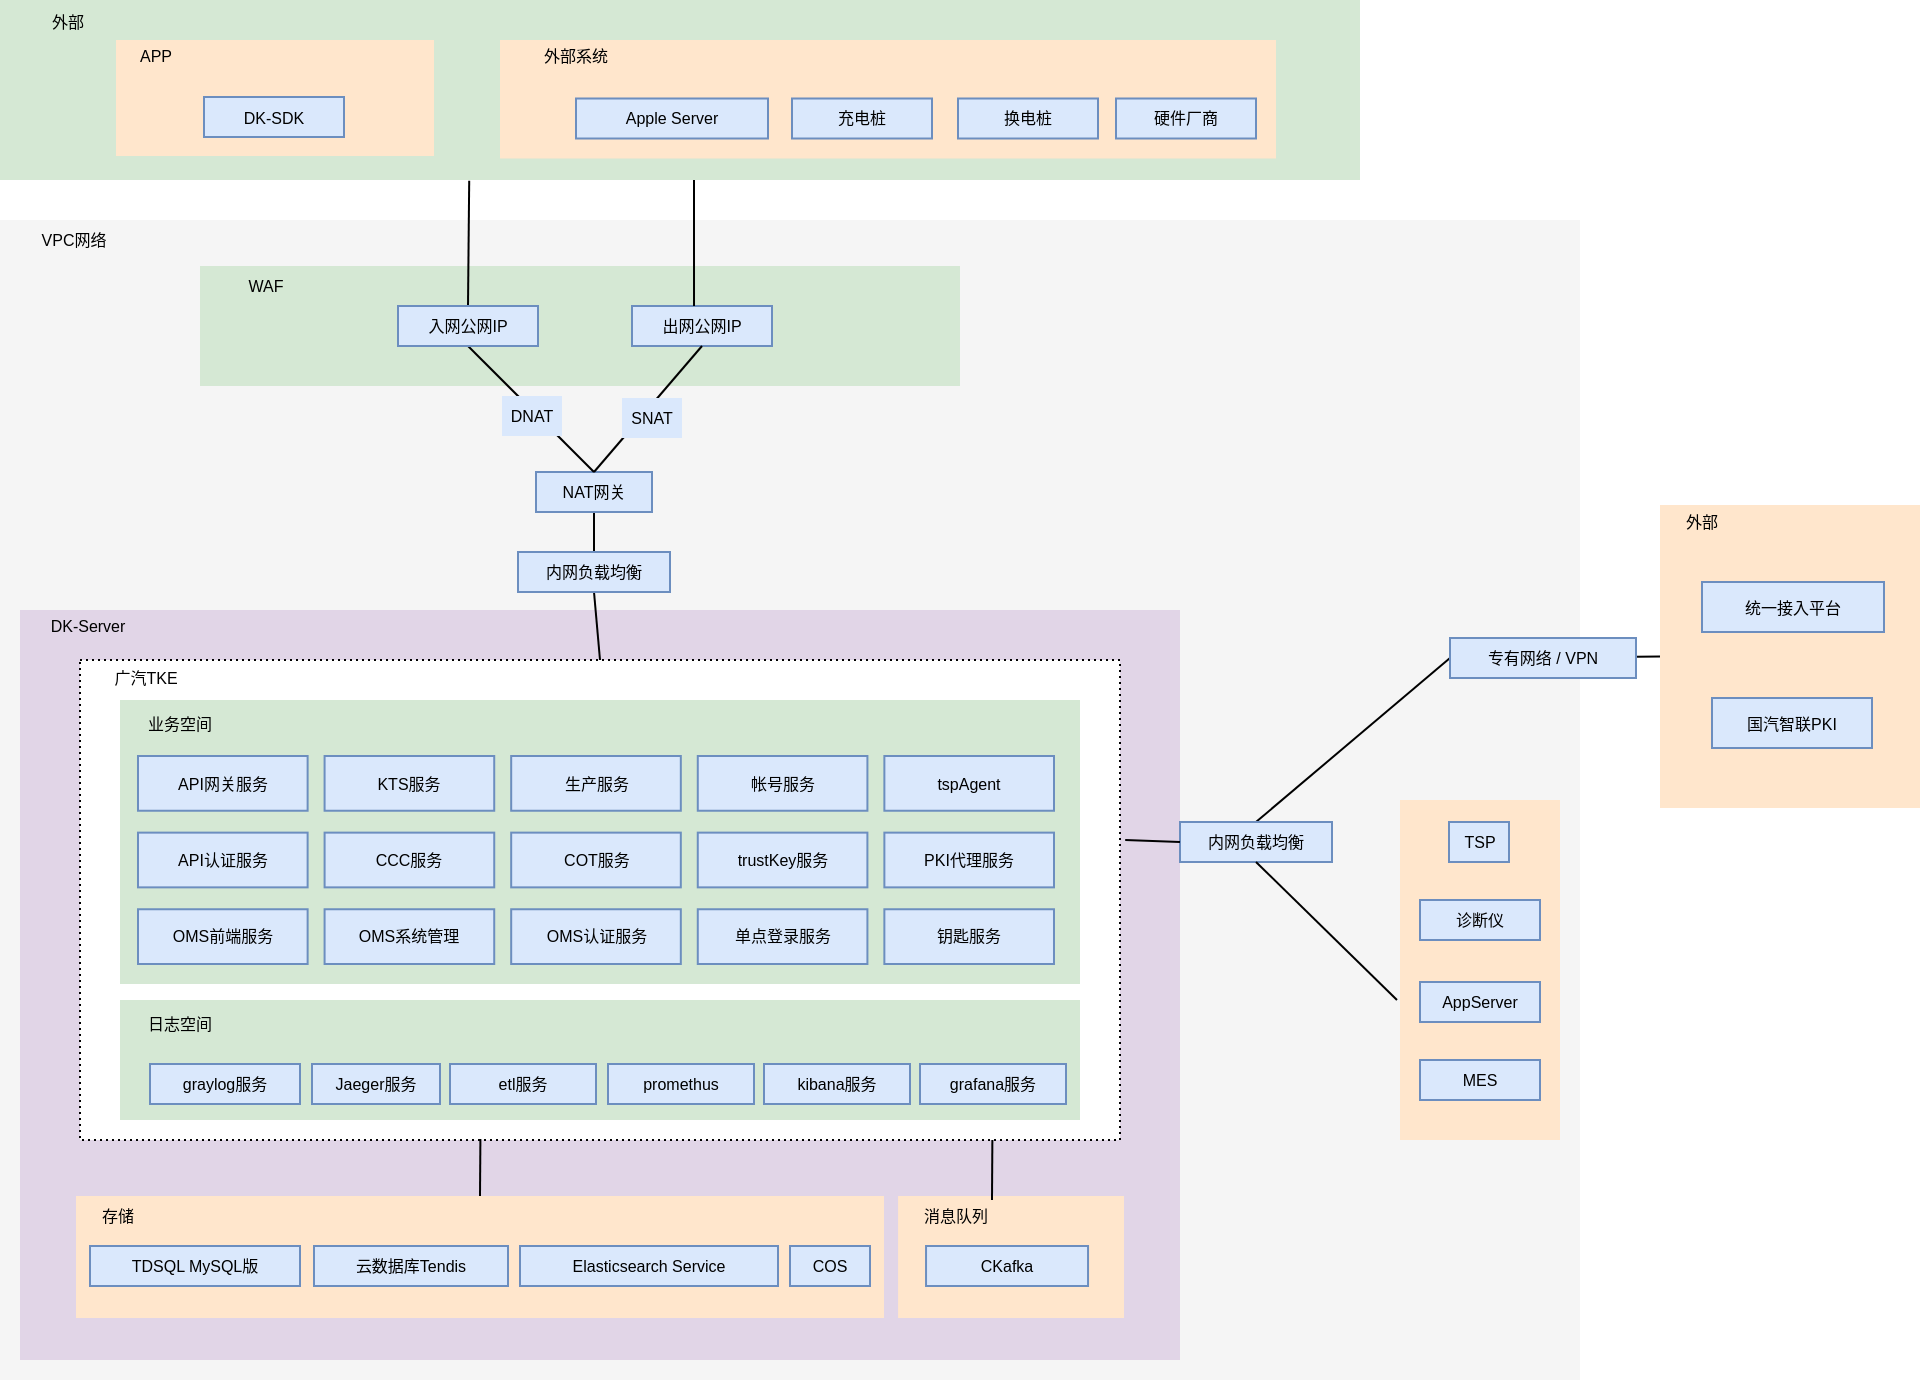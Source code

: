 <mxfile version="20.2.7" type="github">
  <diagram id="y-8d7s2m_3A8iTxBCaHQ" name="第 1 页">
    <mxGraphModel dx="1422" dy="786" grid="1" gridSize="10" guides="1" tooltips="1" connect="1" arrows="1" fold="1" page="1" pageScale="1" pageWidth="827" pageHeight="1169" math="0" shadow="0">
      <root>
        <mxCell id="0" />
        <mxCell id="1" parent="0" />
        <mxCell id="Il4r_xvN1UmDkrC7rbbu-105" value="" style="rounded=0;whiteSpace=wrap;html=1;fillColor=#d5e8d4;strokeColor=none;fontSize=8;" parent="1" vertex="1">
          <mxGeometry x="180" y="110" width="680" height="90" as="geometry" />
        </mxCell>
        <mxCell id="Il4r_xvN1UmDkrC7rbbu-77" value="" style="rounded=0;whiteSpace=wrap;html=1;fillColor=#f5f5f5;strokeColor=none;fontSize=8;fontColor=#333333;" parent="1" vertex="1">
          <mxGeometry x="180" y="220" width="790" height="580" as="geometry" />
        </mxCell>
        <mxCell id="RyvJBHffLk_NA9ZkUR7R-8" value="" style="rounded=0;whiteSpace=wrap;html=1;dashed=1;dashPattern=1 2;fontSize=8;fillColor=#e1d5e7;strokeColor=none;" parent="1" vertex="1">
          <mxGeometry x="190" y="415" width="580" height="375" as="geometry" />
        </mxCell>
        <mxCell id="Il4r_xvN1UmDkrC7rbbu-6" value="" style="rounded=0;whiteSpace=wrap;html=1;dashed=1;dashPattern=1 2;fontSize=8;" parent="1" vertex="1">
          <mxGeometry x="220" y="440" width="520" height="240" as="geometry" />
        </mxCell>
        <mxCell id="Il4r_xvN1UmDkrC7rbbu-79" value="" style="rounded=0;whiteSpace=wrap;html=1;fillColor=#d5e8d4;strokeColor=none;fontSize=8;" parent="1" vertex="1">
          <mxGeometry x="280" y="243" width="380" height="60" as="geometry" />
        </mxCell>
        <mxCell id="Il4r_xvN1UmDkrC7rbbu-57" value="" style="rounded=0;whiteSpace=wrap;html=1;fillColor=#ffe6cc;strokeColor=none;fontSize=8;" parent="1" vertex="1">
          <mxGeometry x="218" y="708" width="404" height="61" as="geometry" />
        </mxCell>
        <mxCell id="Il4r_xvN1UmDkrC7rbbu-15" value="" style="endArrow=none;html=1;rounded=0;entryX=0.5;entryY=0;entryDx=0;entryDy=0;exitX=0.5;exitY=1;exitDx=0;exitDy=0;fontSize=8;" parent="1" source="Il4r_xvN1UmDkrC7rbbu-46" target="Il4r_xvN1UmDkrC7rbbu-36" edge="1">
          <mxGeometry width="50" height="50" relative="1" as="geometry">
            <mxPoint x="-20" y="540" as="sourcePoint" />
            <mxPoint x="80" y="538.93" as="targetPoint" />
          </mxGeometry>
        </mxCell>
        <mxCell id="Il4r_xvN1UmDkrC7rbbu-7" value="&lt;font style=&quot;font-size: 8px;&quot;&gt;广汽TKE&lt;/font&gt;" style="rounded=0;whiteSpace=wrap;html=1;fillColor=none;strokeColor=none;fontSize=8;" parent="1" vertex="1">
          <mxGeometry x="220" y="439" width="66" height="20" as="geometry" />
        </mxCell>
        <mxCell id="Il4r_xvN1UmDkrC7rbbu-25" value="" style="rounded=0;whiteSpace=wrap;html=1;fillColor=#d5e8d4;strokeColor=none;fontSize=8;" parent="1" vertex="1">
          <mxGeometry x="240" y="460" width="480" height="142" as="geometry" />
        </mxCell>
        <mxCell id="Il4r_xvN1UmDkrC7rbbu-27" value="业务空间" style="rounded=0;whiteSpace=wrap;html=1;fillColor=none;strokeColor=none;fontSize=8;" parent="1" vertex="1">
          <mxGeometry x="240" y="462" width="60" height="20" as="geometry" />
        </mxCell>
        <mxCell id="Il4r_xvN1UmDkrC7rbbu-35" value="" style="endArrow=none;html=1;rounded=0;fontSize=8;entryX=0.5;entryY=0;entryDx=0;entryDy=0;exitX=0.5;exitY=1;exitDx=0;exitDy=0;" parent="1" source="Il4r_xvN1UmDkrC7rbbu-36" target="Il4r_xvN1UmDkrC7rbbu-6" edge="1">
          <mxGeometry width="50" height="50" relative="1" as="geometry">
            <mxPoint x="110" y="537.83" as="sourcePoint" />
            <mxPoint x="204" y="538.05" as="targetPoint" />
          </mxGeometry>
        </mxCell>
        <mxCell id="Il4r_xvN1UmDkrC7rbbu-36" value="内网负载均衡" style="rounded=0;whiteSpace=wrap;html=1;fillColor=#dae8fc;strokeColor=#6c8ebf;fontSize=8;" parent="1" vertex="1">
          <mxGeometry x="439" y="386" width="76" height="20" as="geometry" />
        </mxCell>
        <mxCell id="Il4r_xvN1UmDkrC7rbbu-39" value="" style="rounded=0;whiteSpace=wrap;html=1;fillColor=#ffe6cc;strokeColor=none;fontSize=8;" parent="1" vertex="1">
          <mxGeometry x="1010" y="362.5" width="130" height="151.5" as="geometry" />
        </mxCell>
        <mxCell id="Il4r_xvN1UmDkrC7rbbu-40" value="外部" style="rounded=0;whiteSpace=wrap;html=1;strokeColor=none;fillColor=none;fontSize=8;" parent="1" vertex="1">
          <mxGeometry x="1002" y="361" width="58" height="20" as="geometry" />
        </mxCell>
        <mxCell id="Il4r_xvN1UmDkrC7rbbu-42" value="" style="endArrow=none;html=1;rounded=0;entryX=0;entryY=0.5;entryDx=0;entryDy=0;fontSize=8;exitX=0.5;exitY=0;exitDx=0;exitDy=0;" parent="1" source="Il4r_xvN1UmDkrC7rbbu-103" target="Il4r_xvN1UmDkrC7rbbu-41" edge="1">
          <mxGeometry width="50" height="50" relative="1" as="geometry">
            <mxPoint x="800.004" y="581.25" as="sourcePoint" />
            <mxPoint x="804.86" y="580" as="targetPoint" />
          </mxGeometry>
        </mxCell>
        <mxCell id="Il4r_xvN1UmDkrC7rbbu-43" value="" style="endArrow=none;html=1;rounded=0;fontSize=8;entryX=0;entryY=0.5;entryDx=0;entryDy=0;startArrow=none;" parent="1" source="Il4r_xvN1UmDkrC7rbbu-41" target="Il4r_xvN1UmDkrC7rbbu-39" edge="1">
          <mxGeometry width="50" height="50" relative="1" as="geometry">
            <mxPoint x="930" y="440" as="sourcePoint" />
            <mxPoint x="1047" y="551.5" as="targetPoint" />
          </mxGeometry>
        </mxCell>
        <mxCell id="Il4r_xvN1UmDkrC7rbbu-45" value="统一接入平台" style="rounded=0;whiteSpace=wrap;html=1;fillColor=#dae8fc;strokeColor=#6c8ebf;fontSize=8;" parent="1" vertex="1">
          <mxGeometry x="1031" y="401" width="91" height="25" as="geometry" />
        </mxCell>
        <mxCell id="Il4r_xvN1UmDkrC7rbbu-46" value="NAT网关" style="rounded=0;whiteSpace=wrap;html=1;fillColor=#dae8fc;strokeColor=#6c8ebf;fontSize=8;" parent="1" vertex="1">
          <mxGeometry x="448" y="346" width="58" height="20" as="geometry" />
        </mxCell>
        <mxCell id="Il4r_xvN1UmDkrC7rbbu-48" value="" style="endArrow=none;html=1;rounded=0;entryX=0.5;entryY=0;entryDx=0;entryDy=0;exitX=0.5;exitY=1;exitDx=0;exitDy=0;fontSize=8;" parent="1" target="Il4r_xvN1UmDkrC7rbbu-46" edge="1">
          <mxGeometry width="50" height="50" relative="1" as="geometry">
            <mxPoint x="414" y="283" as="sourcePoint" />
            <mxPoint x="-30" y="564.71" as="targetPoint" />
          </mxGeometry>
        </mxCell>
        <mxCell id="Il4r_xvN1UmDkrC7rbbu-99" value="DNAT" style="edgeLabel;align=center;verticalAlign=middle;resizable=0;points=[];fontSize=20;fontFamily=Architects Daughter;labelBackgroundColor=default;html=1;fontColor=none;noLabel=1;" parent="Il4r_xvN1UmDkrC7rbbu-48" vertex="1" connectable="0">
          <mxGeometry x="0.138" y="1" relative="1" as="geometry">
            <mxPoint as="offset" />
          </mxGeometry>
        </mxCell>
        <mxCell id="Il4r_xvN1UmDkrC7rbbu-49" value="出网公网IP" style="rounded=0;whiteSpace=wrap;html=1;fillColor=#dae8fc;strokeColor=#6c8ebf;fontSize=8;" parent="1" vertex="1">
          <mxGeometry x="496" y="263" width="70" height="20" as="geometry" />
        </mxCell>
        <mxCell id="Il4r_xvN1UmDkrC7rbbu-50" value="" style="endArrow=none;html=1;rounded=0;exitX=0.5;exitY=1;exitDx=0;exitDy=0;entryX=0.5;entryY=0;entryDx=0;entryDy=0;fontSize=8;" parent="1" source="Il4r_xvN1UmDkrC7rbbu-49" target="Il4r_xvN1UmDkrC7rbbu-46" edge="1">
          <mxGeometry width="50" height="50" relative="1" as="geometry">
            <mxPoint x="-100" y="595" as="sourcePoint" />
            <mxPoint x="115" y="450" as="targetPoint" />
          </mxGeometry>
        </mxCell>
        <mxCell id="Il4r_xvN1UmDkrC7rbbu-53" value="" style="endArrow=none;html=1;rounded=0;entryX=0.443;entryY=0;entryDx=0;entryDy=0;entryPerimeter=0;fontSize=8;" parent="1" target="Il4r_xvN1UmDkrC7rbbu-49" edge="1">
          <mxGeometry width="50" height="50" relative="1" as="geometry">
            <mxPoint x="527" y="200" as="sourcePoint" />
            <mxPoint x="183" y="351" as="targetPoint" />
          </mxGeometry>
        </mxCell>
        <mxCell id="Il4r_xvN1UmDkrC7rbbu-54" value="" style="endArrow=none;html=1;rounded=0;entryX=0.5;entryY=0;entryDx=0;entryDy=0;fontSize=8;exitX=0.345;exitY=1.004;exitDx=0;exitDy=0;exitPerimeter=0;" parent="1" source="Il4r_xvN1UmDkrC7rbbu-105" edge="1">
          <mxGeometry width="50" height="50" relative="1" as="geometry">
            <mxPoint x="410" y="200" as="sourcePoint" />
            <mxPoint x="414" y="263" as="targetPoint" />
          </mxGeometry>
        </mxCell>
        <mxCell id="Il4r_xvN1UmDkrC7rbbu-56" value="" style="endArrow=none;html=1;rounded=0;fontSize=8;exitX=0.385;exitY=0.998;exitDx=0;exitDy=0;exitPerimeter=0;entryX=0.5;entryY=0;entryDx=0;entryDy=0;" parent="1" source="Il4r_xvN1UmDkrC7rbbu-6" target="Il4r_xvN1UmDkrC7rbbu-57" edge="1">
          <mxGeometry width="50" height="50" relative="1" as="geometry">
            <mxPoint x="470" y="680" as="sourcePoint" />
            <mxPoint x="420" y="710" as="targetPoint" />
          </mxGeometry>
        </mxCell>
        <mxCell id="Il4r_xvN1UmDkrC7rbbu-58" value="存储" style="rounded=0;whiteSpace=wrap;html=1;strokeColor=none;fillColor=none;fontSize=8;" parent="1" vertex="1">
          <mxGeometry x="206" y="708" width="66" height="20" as="geometry" />
        </mxCell>
        <mxCell id="Il4r_xvN1UmDkrC7rbbu-61" value="Elasticsearch Service" style="rounded=0;whiteSpace=wrap;html=1;fillColor=#dae8fc;strokeColor=#6c8ebf;fontSize=8;" parent="1" vertex="1">
          <mxGeometry x="440" y="733" width="129" height="20" as="geometry" />
        </mxCell>
        <mxCell id="Il4r_xvN1UmDkrC7rbbu-63" value="TDSQL MySQL版" style="rounded=0;whiteSpace=wrap;html=1;fillColor=#dae8fc;strokeColor=#6c8ebf;fontSize=8;" parent="1" vertex="1">
          <mxGeometry x="225" y="733" width="105" height="20" as="geometry" />
        </mxCell>
        <mxCell id="Il4r_xvN1UmDkrC7rbbu-64" value="云数据库Tendis" style="rounded=0;whiteSpace=wrap;html=1;fillColor=#dae8fc;strokeColor=#6c8ebf;fontSize=8;" parent="1" vertex="1">
          <mxGeometry x="337" y="733" width="97" height="20" as="geometry" />
        </mxCell>
        <mxCell id="Il4r_xvN1UmDkrC7rbbu-76" value="" style="group" parent="1" vertex="1" connectable="0">
          <mxGeometry x="249" y="488" width="487" height="177" as="geometry" />
        </mxCell>
        <mxCell id="Il4r_xvN1UmDkrC7rbbu-26" value="API网关服务" style="rounded=0;whiteSpace=wrap;html=1;fillColor=#dae8fc;strokeColor=#6c8ebf;fontSize=8;verticalAlign=middle;flipH=1;" parent="Il4r_xvN1UmDkrC7rbbu-76" vertex="1">
          <mxGeometry width="84.815" height="27.368" as="geometry" />
        </mxCell>
        <mxCell id="Il4r_xvN1UmDkrC7rbbu-29" value="API认证服务" style="rounded=0;whiteSpace=wrap;html=1;fillColor=#dae8fc;strokeColor=#6c8ebf;fontSize=8;verticalAlign=middle;flipH=1;" parent="Il4r_xvN1UmDkrC7rbbu-76" vertex="1">
          <mxGeometry y="38.316" width="84.815" height="27.368" as="geometry" />
        </mxCell>
        <mxCell id="Il4r_xvN1UmDkrC7rbbu-66" value="KTS服务" style="rounded=0;whiteSpace=wrap;html=1;fillColor=#dae8fc;strokeColor=#6c8ebf;fontSize=8;verticalAlign=middle;" parent="Il4r_xvN1UmDkrC7rbbu-76" vertex="1">
          <mxGeometry x="93.296" width="84.815" height="27.368" as="geometry" />
        </mxCell>
        <mxCell id="Il4r_xvN1UmDkrC7rbbu-67" value="生产服务" style="rounded=0;whiteSpace=wrap;html=1;fillColor=#dae8fc;strokeColor=#6c8ebf;fontSize=8;verticalAlign=middle;" parent="Il4r_xvN1UmDkrC7rbbu-76" vertex="1">
          <mxGeometry x="186.593" width="84.815" height="27.368" as="geometry" />
        </mxCell>
        <mxCell id="Il4r_xvN1UmDkrC7rbbu-68" value="帐号服务" style="rounded=0;whiteSpace=wrap;html=1;fillColor=#dae8fc;strokeColor=#6c8ebf;fontSize=8;verticalAlign=middle;" parent="Il4r_xvN1UmDkrC7rbbu-76" vertex="1">
          <mxGeometry x="279.889" width="84.815" height="27.368" as="geometry" />
        </mxCell>
        <mxCell id="Il4r_xvN1UmDkrC7rbbu-69" value="tspAgent" style="rounded=0;whiteSpace=wrap;html=1;fillColor=#dae8fc;strokeColor=#6c8ebf;fontSize=8;verticalAlign=middle;" parent="Il4r_xvN1UmDkrC7rbbu-76" vertex="1">
          <mxGeometry x="373.185" width="84.815" height="27.368" as="geometry" />
        </mxCell>
        <mxCell id="Il4r_xvN1UmDkrC7rbbu-70" value="OMS认证服务" style="rounded=0;whiteSpace=wrap;html=1;fillColor=#dae8fc;strokeColor=#6c8ebf;fontSize=8;verticalAlign=middle;" parent="Il4r_xvN1UmDkrC7rbbu-76" vertex="1">
          <mxGeometry x="186.593" y="76.632" width="84.815" height="27.368" as="geometry" />
        </mxCell>
        <mxCell id="Il4r_xvN1UmDkrC7rbbu-30" value="CCC服务" style="rounded=0;whiteSpace=wrap;html=1;fillColor=#dae8fc;strokeColor=#6c8ebf;fontSize=8;verticalAlign=middle;flipH=1;" parent="Il4r_xvN1UmDkrC7rbbu-76" vertex="1">
          <mxGeometry x="93.296" y="38.316" width="84.815" height="27.368" as="geometry" />
        </mxCell>
        <mxCell id="Il4r_xvN1UmDkrC7rbbu-28" value="COT服务" style="rounded=0;whiteSpace=wrap;html=1;fillColor=#dae8fc;strokeColor=#6c8ebf;fontSize=8;verticalAlign=middle;flipH=1;" parent="Il4r_xvN1UmDkrC7rbbu-76" vertex="1">
          <mxGeometry x="186.593" y="38.316" width="84.815" height="27.368" as="geometry" />
        </mxCell>
        <mxCell id="Il4r_xvN1UmDkrC7rbbu-65" value="钥匙服务" style="rounded=0;whiteSpace=wrap;html=1;fillColor=#dae8fc;strokeColor=#6c8ebf;fontSize=8;verticalAlign=middle;flipH=1;" parent="Il4r_xvN1UmDkrC7rbbu-76" vertex="1">
          <mxGeometry x="373.185" y="76.632" width="84.815" height="27.368" as="geometry" />
        </mxCell>
        <mxCell id="Il4r_xvN1UmDkrC7rbbu-71" value="OMS前端服务" style="rounded=0;whiteSpace=wrap;html=1;fillColor=#dae8fc;strokeColor=#6c8ebf;fontSize=8;verticalAlign=middle;" parent="Il4r_xvN1UmDkrC7rbbu-76" vertex="1">
          <mxGeometry y="76.632" width="84.815" height="27.368" as="geometry" />
        </mxCell>
        <mxCell id="Il4r_xvN1UmDkrC7rbbu-72" value="单点登录服务" style="rounded=0;whiteSpace=wrap;html=1;fillColor=#dae8fc;strokeColor=#6c8ebf;fontSize=8;verticalAlign=middle;" parent="Il4r_xvN1UmDkrC7rbbu-76" vertex="1">
          <mxGeometry x="279.889" y="76.632" width="84.815" height="27.368" as="geometry" />
        </mxCell>
        <mxCell id="Il4r_xvN1UmDkrC7rbbu-73" value="OMS系统管理" style="rounded=0;whiteSpace=wrap;html=1;fillColor=#dae8fc;strokeColor=#6c8ebf;fontSize=8;verticalAlign=middle;" parent="Il4r_xvN1UmDkrC7rbbu-76" vertex="1">
          <mxGeometry x="93.296" y="76.632" width="84.815" height="27.368" as="geometry" />
        </mxCell>
        <mxCell id="Il4r_xvN1UmDkrC7rbbu-74" value="PKI代理服务" style="rounded=0;whiteSpace=wrap;html=1;fillColor=#dae8fc;strokeColor=#6c8ebf;fontSize=8;verticalAlign=middle;" parent="Il4r_xvN1UmDkrC7rbbu-76" vertex="1">
          <mxGeometry x="373.185" y="38.316" width="84.815" height="27.368" as="geometry" />
        </mxCell>
        <mxCell id="Il4r_xvN1UmDkrC7rbbu-75" value="trustKey服务" style="rounded=0;whiteSpace=wrap;html=1;fillColor=#dae8fc;strokeColor=#6c8ebf;fontSize=8;verticalAlign=middle;flipH=1;" parent="Il4r_xvN1UmDkrC7rbbu-76" vertex="1">
          <mxGeometry x="279.889" y="38.316" width="84.815" height="27.368" as="geometry" />
        </mxCell>
        <mxCell id="Il4r_xvN1UmDkrC7rbbu-78" value="&lt;font style=&quot;font-size: 8px;&quot;&gt;VPC网络&lt;/font&gt;" style="rounded=0;whiteSpace=wrap;html=1;fillColor=none;strokeColor=none;fontSize=8;" parent="1" vertex="1">
          <mxGeometry x="184" y="220" width="66" height="20" as="geometry" />
        </mxCell>
        <mxCell id="Il4r_xvN1UmDkrC7rbbu-80" value="&lt;font style=&quot;font-size: 8px;&quot;&gt;WAF&lt;/font&gt;" style="rounded=0;whiteSpace=wrap;html=1;fillColor=none;strokeColor=none;fontSize=8;" parent="1" vertex="1">
          <mxGeometry x="280" y="243" width="66" height="20" as="geometry" />
        </mxCell>
        <mxCell id="Il4r_xvN1UmDkrC7rbbu-89" value="" style="group" parent="1" vertex="1" connectable="0">
          <mxGeometry x="240" y="610" width="480" height="60" as="geometry" />
        </mxCell>
        <mxCell id="Il4r_xvN1UmDkrC7rbbu-18" value="" style="rounded=0;whiteSpace=wrap;html=1;fillColor=#d5e8d4;strokeColor=none;fontSize=8;" parent="Il4r_xvN1UmDkrC7rbbu-89" vertex="1">
          <mxGeometry width="480" height="60" as="geometry" />
        </mxCell>
        <mxCell id="Il4r_xvN1UmDkrC7rbbu-19" value="graylog服务" style="rounded=0;whiteSpace=wrap;html=1;fillColor=#dae8fc;strokeColor=#6c8ebf;fontSize=8;flipH=0;flipV=1;" parent="Il4r_xvN1UmDkrC7rbbu-89" vertex="1">
          <mxGeometry x="15" y="32" width="75" height="20" as="geometry" />
        </mxCell>
        <mxCell id="Il4r_xvN1UmDkrC7rbbu-23" value="日志空间" style="rounded=0;whiteSpace=wrap;html=1;strokeColor=none;fillColor=none;fontSize=8;" parent="Il4r_xvN1UmDkrC7rbbu-89" vertex="1">
          <mxGeometry y="2" width="60" height="20" as="geometry" />
        </mxCell>
        <mxCell id="Il4r_xvN1UmDkrC7rbbu-24" value="Jaeger服务" style="rounded=0;whiteSpace=wrap;html=1;fillColor=#dae8fc;strokeColor=#6c8ebf;fontSize=8;flipH=0;flipV=1;" parent="Il4r_xvN1UmDkrC7rbbu-89" vertex="1">
          <mxGeometry x="96" y="32" width="64" height="20" as="geometry" />
        </mxCell>
        <mxCell id="Il4r_xvN1UmDkrC7rbbu-83" value="grafana服务" style="rounded=0;whiteSpace=wrap;html=1;fillColor=#dae8fc;strokeColor=#6c8ebf;fontSize=8;flipH=0;flipV=1;" parent="Il4r_xvN1UmDkrC7rbbu-89" vertex="1">
          <mxGeometry x="400" y="32" width="73" height="20" as="geometry" />
        </mxCell>
        <mxCell id="Il4r_xvN1UmDkrC7rbbu-86" value="kibana服务" style="rounded=0;whiteSpace=wrap;html=1;fillColor=#dae8fc;strokeColor=#6c8ebf;fontSize=8;flipH=0;flipV=1;" parent="Il4r_xvN1UmDkrC7rbbu-89" vertex="1">
          <mxGeometry x="322" y="32" width="73" height="20" as="geometry" />
        </mxCell>
        <mxCell id="Il4r_xvN1UmDkrC7rbbu-87" value="etl服务" style="rounded=0;whiteSpace=wrap;html=1;fillColor=#dae8fc;strokeColor=#6c8ebf;fontSize=8;flipH=0;flipV=1;" parent="Il4r_xvN1UmDkrC7rbbu-89" vertex="1">
          <mxGeometry x="165" y="32" width="73" height="20" as="geometry" />
        </mxCell>
        <mxCell id="Il4r_xvN1UmDkrC7rbbu-88" value="promethus" style="rounded=0;whiteSpace=wrap;html=1;fillColor=#dae8fc;strokeColor=#6c8ebf;fontSize=8;flipH=0;flipV=1;" parent="Il4r_xvN1UmDkrC7rbbu-89" vertex="1">
          <mxGeometry x="244" y="32" width="73" height="20" as="geometry" />
        </mxCell>
        <mxCell id="Il4r_xvN1UmDkrC7rbbu-93" value="COS" style="rounded=0;whiteSpace=wrap;html=1;fillColor=#dae8fc;strokeColor=#6c8ebf;fontSize=8;" parent="1" vertex="1">
          <mxGeometry x="575" y="733" width="40" height="20" as="geometry" />
        </mxCell>
        <mxCell id="Il4r_xvN1UmDkrC7rbbu-94" value="" style="rounded=0;whiteSpace=wrap;html=1;fillColor=#ffe6cc;strokeColor=none;fontSize=8;" parent="1" vertex="1">
          <mxGeometry x="629.04" y="708" width="112.96" height="61" as="geometry" />
        </mxCell>
        <mxCell id="Il4r_xvN1UmDkrC7rbbu-95" value="CKafka" style="rounded=0;whiteSpace=wrap;html=1;fillColor=#dae8fc;strokeColor=#6c8ebf;fontSize=8;" parent="1" vertex="1">
          <mxGeometry x="643.02" y="733" width="81" height="20" as="geometry" />
        </mxCell>
        <mxCell id="Il4r_xvN1UmDkrC7rbbu-96" value="消息队列" style="rounded=0;whiteSpace=wrap;html=1;strokeColor=none;fillColor=none;fontSize=8;" parent="1" vertex="1">
          <mxGeometry x="625" y="708" width="66" height="20" as="geometry" />
        </mxCell>
        <mxCell id="Il4r_xvN1UmDkrC7rbbu-97" value="" style="endArrow=none;html=1;rounded=0;fontSize=8;exitX=0.394;exitY=1;exitDx=0;exitDy=0;exitPerimeter=0;" parent="1" edge="1">
          <mxGeometry width="50" height="50" relative="1" as="geometry">
            <mxPoint x="676.184" y="680" as="sourcePoint" />
            <mxPoint x="676.0" y="710" as="targetPoint" />
          </mxGeometry>
        </mxCell>
        <mxCell id="Il4r_xvN1UmDkrC7rbbu-98" value="入网公网IP" style="rounded=0;whiteSpace=wrap;html=1;fillColor=#dae8fc;strokeColor=#6c8ebf;fontSize=8;" parent="1" vertex="1">
          <mxGeometry x="379" y="263" width="70" height="20" as="geometry" />
        </mxCell>
        <mxCell id="Il4r_xvN1UmDkrC7rbbu-100" value="DNAT" style="rounded=0;whiteSpace=wrap;html=1;fillColor=#dae8fc;strokeColor=none;fontSize=8;" parent="1" vertex="1">
          <mxGeometry x="431" y="308" width="30" height="20" as="geometry" />
        </mxCell>
        <mxCell id="Il4r_xvN1UmDkrC7rbbu-101" value="SNAT" style="rounded=0;whiteSpace=wrap;html=1;fillColor=#dae8fc;strokeColor=none;fontSize=8;" parent="1" vertex="1">
          <mxGeometry x="491" y="309" width="30" height="20" as="geometry" />
        </mxCell>
        <mxCell id="Il4r_xvN1UmDkrC7rbbu-103" value="内网负载均衡" style="rounded=0;whiteSpace=wrap;html=1;fillColor=#dae8fc;strokeColor=#6c8ebf;fontSize=8;" parent="1" vertex="1">
          <mxGeometry x="770" y="521" width="76" height="20" as="geometry" />
        </mxCell>
        <mxCell id="Il4r_xvN1UmDkrC7rbbu-104" value="" style="endArrow=none;html=1;rounded=0;fontSize=8;entryX=1.005;entryY=0.375;entryDx=0;entryDy=0;exitX=0;exitY=0.5;exitDx=0;exitDy=0;entryPerimeter=0;" parent="1" source="Il4r_xvN1UmDkrC7rbbu-103" target="Il4r_xvN1UmDkrC7rbbu-6" edge="1">
          <mxGeometry width="50" height="50" relative="1" as="geometry">
            <mxPoint x="629.04" y="406" as="sourcePoint" />
            <mxPoint x="629.04" y="430" as="targetPoint" />
          </mxGeometry>
        </mxCell>
        <mxCell id="Il4r_xvN1UmDkrC7rbbu-106" value="外部" style="rounded=0;whiteSpace=wrap;html=1;fillColor=none;strokeColor=none;fontSize=8;" parent="1" vertex="1">
          <mxGeometry x="181" y="110.5" width="66" height="20" as="geometry" />
        </mxCell>
        <mxCell id="RyvJBHffLk_NA9ZkUR7R-2" value="" style="rounded=0;whiteSpace=wrap;html=1;fillColor=#ffe6cc;strokeColor=none;fontSize=8;" parent="1" vertex="1">
          <mxGeometry x="238" y="130" width="159" height="58" as="geometry" />
        </mxCell>
        <mxCell id="Il4r_xvN1UmDkrC7rbbu-107" value="DK-SDK" style="rounded=0;whiteSpace=wrap;html=1;fillColor=#dae8fc;strokeColor=#6c8ebf;fontSize=8;" parent="1" vertex="1">
          <mxGeometry x="282" y="158.5" width="70" height="20" as="geometry" />
        </mxCell>
        <mxCell id="RyvJBHffLk_NA9ZkUR7R-3" value="" style="rounded=0;whiteSpace=wrap;html=1;fillColor=#ffe6cc;strokeColor=none;fontSize=8;" parent="1" vertex="1">
          <mxGeometry x="430" y="130" width="388" height="59.25" as="geometry" />
        </mxCell>
        <mxCell id="Il4r_xvN1UmDkrC7rbbu-108" value="Apple Server" style="rounded=0;whiteSpace=wrap;html=1;fillColor=#dae8fc;strokeColor=#6c8ebf;fontSize=8;" parent="1" vertex="1">
          <mxGeometry x="468" y="159.25" width="96" height="20" as="geometry" />
        </mxCell>
        <mxCell id="RyvJBHffLk_NA9ZkUR7R-4" value="充电桩" style="rounded=0;whiteSpace=wrap;html=1;fillColor=#dae8fc;strokeColor=#6c8ebf;fontSize=8;" parent="1" vertex="1">
          <mxGeometry x="576" y="159.25" width="70" height="20" as="geometry" />
        </mxCell>
        <mxCell id="RyvJBHffLk_NA9ZkUR7R-5" value="换电桩" style="rounded=0;whiteSpace=wrap;html=1;fillColor=#dae8fc;strokeColor=#6c8ebf;fontSize=8;" parent="1" vertex="1">
          <mxGeometry x="659" y="159.25" width="70" height="20" as="geometry" />
        </mxCell>
        <mxCell id="RyvJBHffLk_NA9ZkUR7R-6" value="外部系统" style="rounded=0;whiteSpace=wrap;html=1;fillColor=none;strokeColor=none;fontSize=8;" parent="1" vertex="1">
          <mxGeometry x="435" y="127.5" width="66" height="20" as="geometry" />
        </mxCell>
        <mxCell id="RyvJBHffLk_NA9ZkUR7R-7" value="APP" style="rounded=0;whiteSpace=wrap;html=1;fillColor=none;strokeColor=none;fontSize=8;" parent="1" vertex="1">
          <mxGeometry x="225" y="128" width="66" height="20" as="geometry" />
        </mxCell>
        <mxCell id="RyvJBHffLk_NA9ZkUR7R-9" value="&lt;font style=&quot;font-size: 8px;&quot;&gt;DK-Server&lt;/font&gt;" style="rounded=0;whiteSpace=wrap;html=1;fillColor=none;strokeColor=none;fontSize=8;" parent="1" vertex="1">
          <mxGeometry x="191" y="413" width="66" height="20" as="geometry" />
        </mxCell>
        <mxCell id="Il4r_xvN1UmDkrC7rbbu-34" value="国汽智联PKI" style="rounded=0;whiteSpace=wrap;html=1;fillColor=#dae8fc;strokeColor=#6c8ebf;fontSize=8;" parent="1" vertex="1">
          <mxGeometry x="1036" y="459" width="80" height="25" as="geometry" />
        </mxCell>
        <mxCell id="ONFPwsBDpeyf4wRMXKmU-5" value="" style="rounded=0;whiteSpace=wrap;html=1;fillColor=#ffe6cc;strokeColor=none;fontSize=8;" parent="1" vertex="1">
          <mxGeometry x="880" y="510" width="80" height="170" as="geometry" />
        </mxCell>
        <mxCell id="ONFPwsBDpeyf4wRMXKmU-4" value="TSP" style="rounded=0;whiteSpace=wrap;html=1;fillColor=#dae8fc;strokeColor=#6c8ebf;fontSize=8;" parent="1" vertex="1">
          <mxGeometry x="904.5" y="521" width="30" height="20" as="geometry" />
        </mxCell>
        <mxCell id="ONFPwsBDpeyf4wRMXKmU-7" value="AppServer" style="rounded=0;whiteSpace=wrap;html=1;fillColor=#dae8fc;strokeColor=#6c8ebf;fontSize=8;" parent="1" vertex="1">
          <mxGeometry x="890" y="601" width="60" height="20" as="geometry" />
        </mxCell>
        <mxCell id="ONFPwsBDpeyf4wRMXKmU-8" value="" style="endArrow=none;html=1;rounded=0;entryX=0;entryY=0.5;entryDx=0;entryDy=0;fontSize=8;exitX=0.5;exitY=1;exitDx=0;exitDy=0;" parent="1" source="Il4r_xvN1UmDkrC7rbbu-103" edge="1">
          <mxGeometry width="50" height="50" relative="1" as="geometry">
            <mxPoint x="850" y="530" as="sourcePoint" />
            <mxPoint x="878.5" y="610" as="targetPoint" />
          </mxGeometry>
        </mxCell>
        <mxCell id="ONFPwsBDpeyf4wRMXKmU-9" value="硬件厂商" style="rounded=0;whiteSpace=wrap;html=1;fillColor=#dae8fc;strokeColor=#6c8ebf;fontSize=8;" parent="1" vertex="1">
          <mxGeometry x="738" y="159.25" width="70" height="20" as="geometry" />
        </mxCell>
        <mxCell id="ONFPwsBDpeyf4wRMXKmU-13" value="诊断仪" style="rounded=0;whiteSpace=wrap;html=1;fillColor=#dae8fc;strokeColor=#6c8ebf;fontSize=8;" parent="1" vertex="1">
          <mxGeometry x="890" y="560" width="60" height="20" as="geometry" />
        </mxCell>
        <mxCell id="ONFPwsBDpeyf4wRMXKmU-14" value="MES" style="rounded=0;whiteSpace=wrap;html=1;fillColor=#dae8fc;strokeColor=#6c8ebf;fontSize=8;" parent="1" vertex="1">
          <mxGeometry x="890" y="640" width="60" height="20" as="geometry" />
        </mxCell>
        <mxCell id="Il4r_xvN1UmDkrC7rbbu-41" value="专有网络 / VPN" style="rounded=0;whiteSpace=wrap;html=1;fillColor=#dae8fc;strokeColor=#6c8ebf;fontSize=8;" parent="1" vertex="1">
          <mxGeometry x="905" y="429" width="93" height="20" as="geometry" />
        </mxCell>
      </root>
    </mxGraphModel>
  </diagram>
</mxfile>

